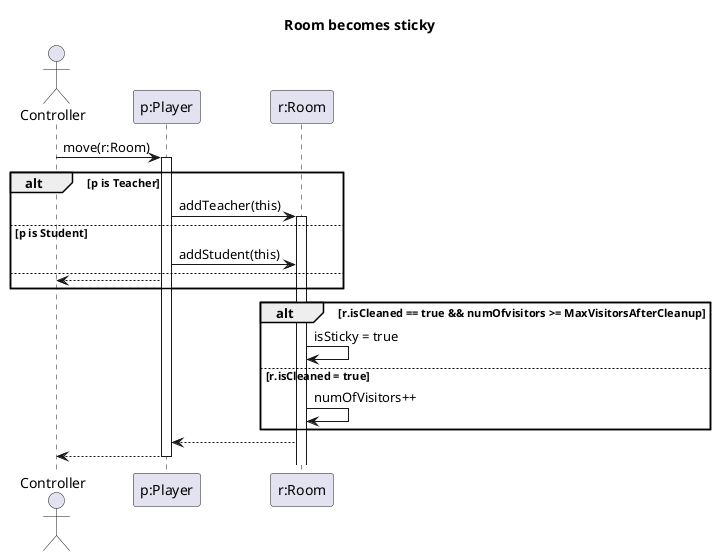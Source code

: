 @startuml roomstik

title Room becomes sticky
actor Controller as c
participant "p:Player" as p
participant "r:Room" as r

    c -> p : move(r:Room)
    activate p

    alt p is Teacher
    p -> r : addTeacher(this)
    activate r
    else p is Student
    p -> r : addStudent(this)
    else
    p --> c
    end
    alt r.isCleaned == true && numOfvisitors >= MaxVisitorsAfterCleanup
    r -> r : isSticky = true
    else r.isCleaned = true
    r -> r : numOfVisitors++
    end
    r --> p
    p --> c
deactivate p

@enduml
